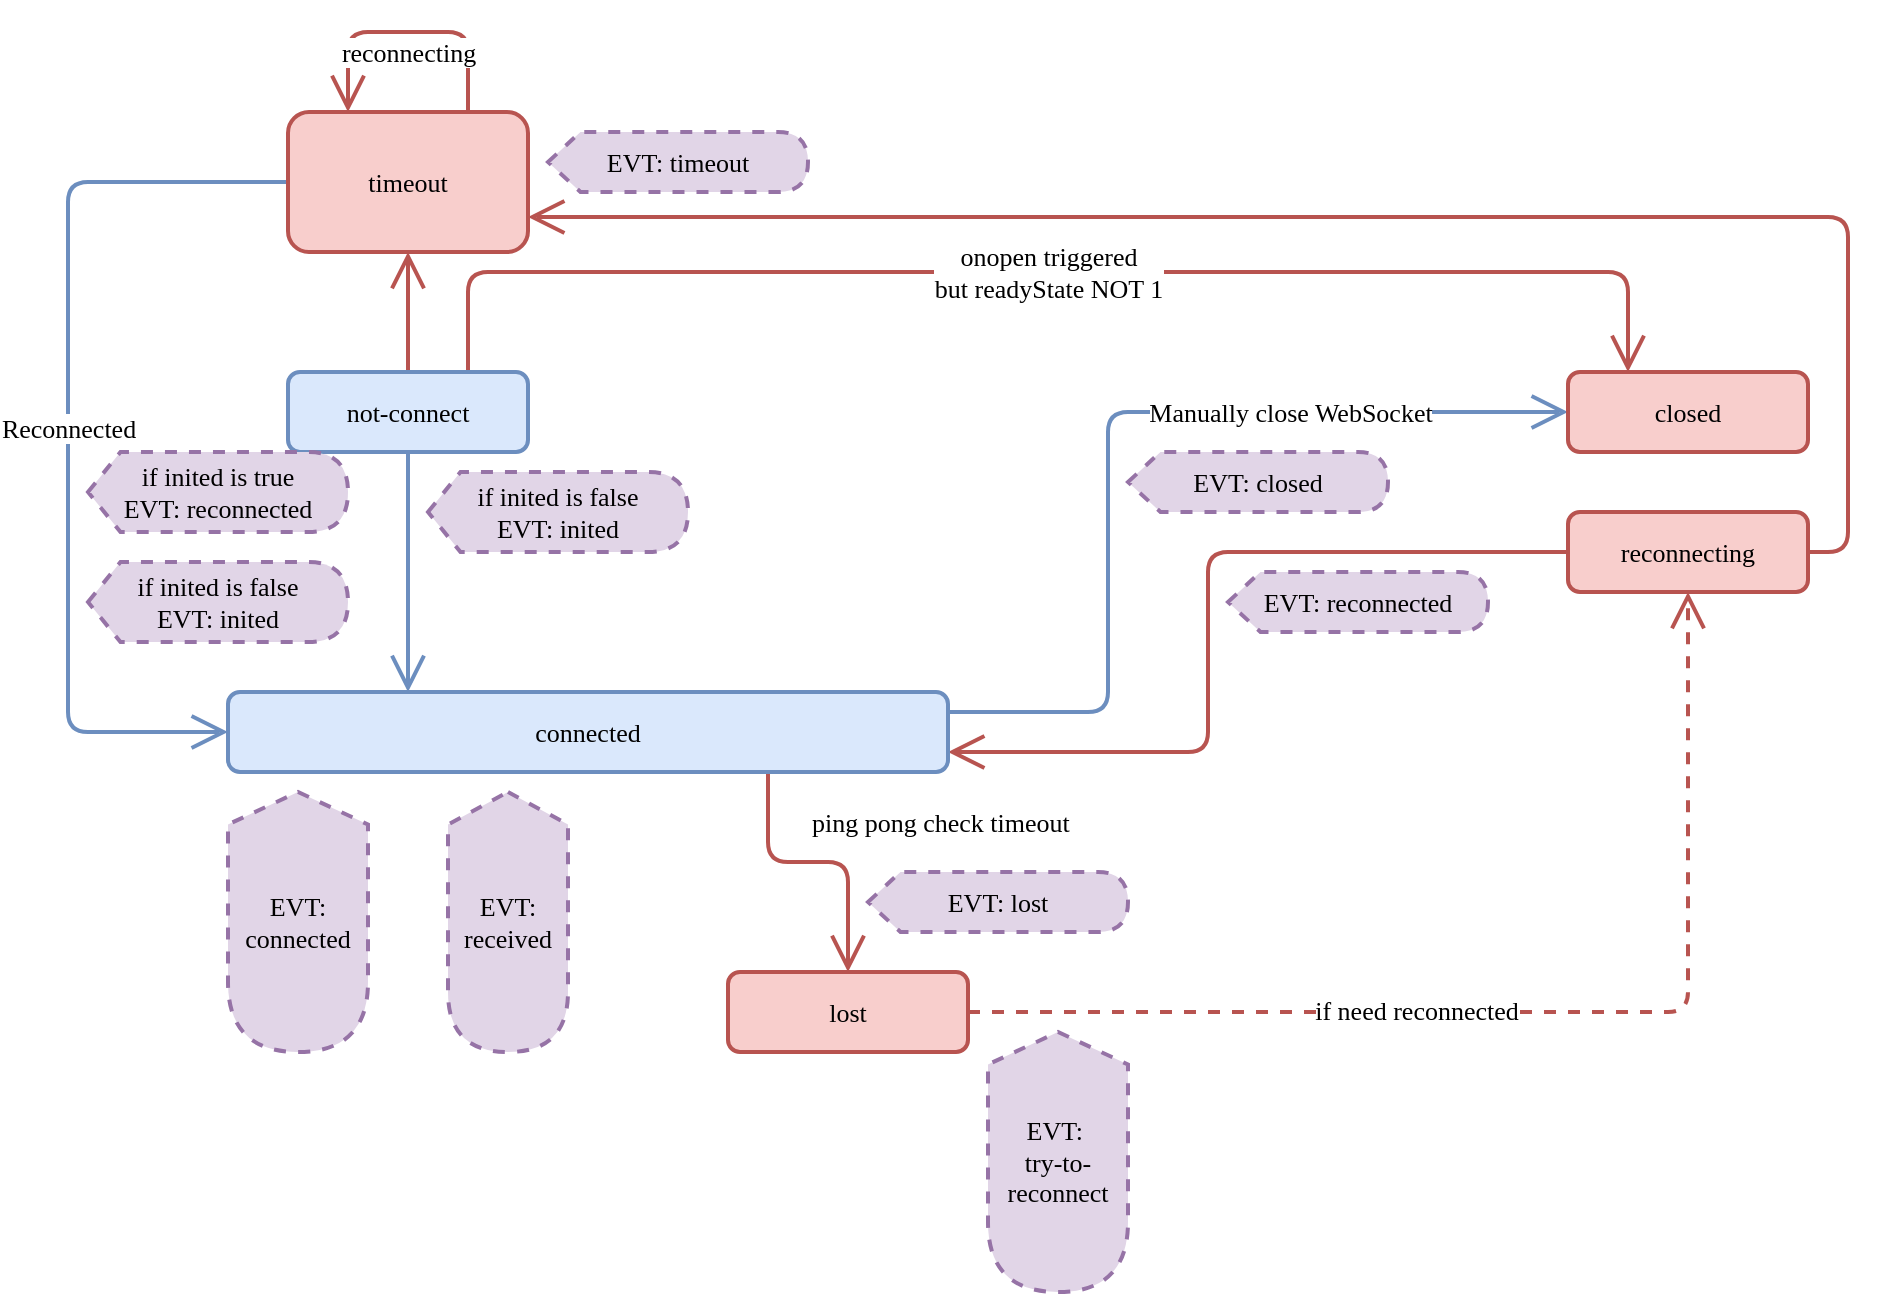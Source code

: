 <mxfile version="15.3.5" type="device"><diagram id="MuRW4U-CteRibw98I19r" name="第 1 页"><mxGraphModel dx="1888" dy="1048" grid="1" gridSize="10" guides="1" tooltips="1" connect="1" arrows="1" fold="1" page="0" pageScale="1" pageWidth="827" pageHeight="1169" math="0" shadow="0"><root><mxCell id="0"/><mxCell id="1" parent="0"/><mxCell id="4VbcvBeEkAuIlGUgy517-4" value="onopen triggered&lt;br style=&quot;font-size: 13px;&quot;&gt;but readyState NOT 1" style="edgeStyle=orthogonalEdgeStyle;orthogonalLoop=1;jettySize=auto;html=1;exitX=0.75;exitY=0;exitDx=0;exitDy=0;entryX=0.25;entryY=0;entryDx=0;entryDy=0;endArrow=open;startSize=14;endSize=14;sourcePerimeterSpacing=8;targetPerimeterSpacing=8;elbow=vertical;fillColor=#f8cecc;strokeColor=#b85450;strokeWidth=2;fontFamily=Tahoma;fontSize=13;" edge="1" parent="1" source="4VbcvBeEkAuIlGUgy517-2" target="4VbcvBeEkAuIlGUgy517-17"><mxGeometry relative="1" as="geometry"><Array as="points"><mxPoint x="130" y="110"/><mxPoint x="710" y="110"/></Array></mxGeometry></mxCell><mxCell id="4VbcvBeEkAuIlGUgy517-12" style="orthogonalLoop=1;jettySize=auto;html=1;exitX=0.5;exitY=1;exitDx=0;exitDy=0;entryX=0.25;entryY=0;entryDx=0;entryDy=0;endArrow=open;startSize=14;endSize=14;sourcePerimeterSpacing=8;targetPerimeterSpacing=8;strokeWidth=2;fillColor=#dae8fc;strokeColor=#6c8ebf;fontFamily=Tahoma;fontSize=13;" edge="1" parent="1" source="4VbcvBeEkAuIlGUgy517-2" target="4VbcvBeEkAuIlGUgy517-5"><mxGeometry relative="1" as="geometry"/></mxCell><mxCell id="4VbcvBeEkAuIlGUgy517-19" style="edgeStyle=orthogonalEdgeStyle;orthogonalLoop=1;jettySize=auto;html=1;exitX=0.5;exitY=0;exitDx=0;exitDy=0;entryX=0.5;entryY=1;entryDx=0;entryDy=0;endArrow=open;startSize=14;endSize=14;sourcePerimeterSpacing=8;targetPerimeterSpacing=8;strokeWidth=2;fillColor=#f8cecc;strokeColor=#b85450;fontFamily=Tahoma;fontSize=13;" edge="1" parent="1" source="4VbcvBeEkAuIlGUgy517-2" target="4VbcvBeEkAuIlGUgy517-18"><mxGeometry relative="1" as="geometry"/></mxCell><mxCell id="4VbcvBeEkAuIlGUgy517-2" value="not-connect" style="rounded=1;whiteSpace=wrap;html=1;hachureGap=4;pointerEvents=0;fillColor=#dae8fc;strokeColor=#6c8ebf;strokeWidth=2;fontFamily=Tahoma;fontSize=13;" vertex="1" parent="1"><mxGeometry x="40" y="160" width="120" height="40" as="geometry"/></mxCell><mxCell id="4VbcvBeEkAuIlGUgy517-26" value="" style="edgeStyle=orthogonalEdgeStyle;orthogonalLoop=1;jettySize=auto;html=1;exitX=0;exitY=0.5;exitDx=0;exitDy=0;entryX=1;entryY=0.75;entryDx=0;entryDy=0;endArrow=open;startSize=14;endSize=14;sourcePerimeterSpacing=8;targetPerimeterSpacing=8;fillColor=#f8cecc;strokeColor=#b85450;strokeWidth=2;fontFamily=Tahoma;fontSize=13;" edge="1" parent="1" source="4VbcvBeEkAuIlGUgy517-3" target="4VbcvBeEkAuIlGUgy517-5"><mxGeometry x="-0.719" relative="1" as="geometry"><Array as="points"><mxPoint x="500" y="250"/><mxPoint x="500" y="350"/></Array><mxPoint as="offset"/></mxGeometry></mxCell><mxCell id="4VbcvBeEkAuIlGUgy517-29" style="edgeStyle=orthogonalEdgeStyle;orthogonalLoop=1;jettySize=auto;html=1;exitX=1;exitY=0.5;exitDx=0;exitDy=0;entryX=1;entryY=0.75;entryDx=0;entryDy=0;endArrow=open;startSize=14;endSize=14;sourcePerimeterSpacing=8;targetPerimeterSpacing=8;strokeWidth=2;fillColor=#f8cecc;strokeColor=#b85450;fontFamily=Tahoma;fontSize=13;" edge="1" parent="1" source="4VbcvBeEkAuIlGUgy517-3" target="4VbcvBeEkAuIlGUgy517-18"><mxGeometry relative="1" as="geometry"/></mxCell><mxCell id="4VbcvBeEkAuIlGUgy517-3" value="reconnecting" style="rounded=1;whiteSpace=wrap;html=1;hachureGap=4;pointerEvents=0;fillColor=#f8cecc;strokeColor=#b85450;strokeWidth=2;fontFamily=Tahoma;fontSize=13;" vertex="1" parent="1"><mxGeometry x="680" y="230" width="120" height="40" as="geometry"/></mxCell><mxCell id="4VbcvBeEkAuIlGUgy517-21" style="edgeStyle=orthogonalEdgeStyle;orthogonalLoop=1;jettySize=auto;html=1;exitX=1;exitY=0.25;exitDx=0;exitDy=0;entryX=0;entryY=0.5;entryDx=0;entryDy=0;endArrow=open;startSize=14;endSize=14;sourcePerimeterSpacing=8;targetPerimeterSpacing=8;strokeWidth=2;fillColor=#dae8fc;strokeColor=#6c8ebf;fontFamily=Tahoma;fontSize=13;" edge="1" parent="1" source="4VbcvBeEkAuIlGUgy517-5" target="4VbcvBeEkAuIlGUgy517-17"><mxGeometry relative="1" as="geometry"><Array as="points"><mxPoint x="450" y="330"/><mxPoint x="450" y="180"/></Array></mxGeometry></mxCell><mxCell id="4VbcvBeEkAuIlGUgy517-22" value="Manually close WebSocket" style="edgeLabel;html=1;align=center;verticalAlign=middle;resizable=0;points=[];fontFamily=Tahoma;fontSize=13;" vertex="1" connectable="0" parent="4VbcvBeEkAuIlGUgy517-21"><mxGeometry x="0.041" relative="1" as="geometry"><mxPoint x="81" as="offset"/></mxGeometry></mxCell><mxCell id="4VbcvBeEkAuIlGUgy517-24" style="edgeStyle=orthogonalEdgeStyle;orthogonalLoop=1;jettySize=auto;html=1;exitX=0.75;exitY=1;exitDx=0;exitDy=0;endArrow=open;startSize=14;endSize=14;sourcePerimeterSpacing=8;targetPerimeterSpacing=8;fillColor=#f8cecc;strokeColor=#b85450;strokeWidth=2;entryX=0.5;entryY=0;entryDx=0;entryDy=0;fontFamily=Tahoma;fontSize=13;" edge="1" parent="1" source="4VbcvBeEkAuIlGUgy517-5" target="4VbcvBeEkAuIlGUgy517-33"><mxGeometry relative="1" as="geometry"><mxPoint x="130" y="420" as="targetPoint"/></mxGeometry></mxCell><mxCell id="4VbcvBeEkAuIlGUgy517-25" value="ping pong check timeout" style="edgeLabel;html=1;align=left;verticalAlign=middle;resizable=0;points=[];fontFamily=Tahoma;fontSize=13;" vertex="1" connectable="0" parent="4VbcvBeEkAuIlGUgy517-24"><mxGeometry x="0.039" y="1" relative="1" as="geometry"><mxPoint x="-8" y="-19" as="offset"/></mxGeometry></mxCell><mxCell id="4VbcvBeEkAuIlGUgy517-5" value="connected" style="rounded=1;whiteSpace=wrap;html=1;hachureGap=4;pointerEvents=0;fillColor=#dae8fc;strokeColor=#6c8ebf;strokeWidth=2;fontFamily=Tahoma;fontSize=13;" vertex="1" parent="1"><mxGeometry x="10" y="320" width="360" height="40" as="geometry"/></mxCell><mxCell id="4VbcvBeEkAuIlGUgy517-13" value="if inited is false&lt;br style=&quot;font-size: 13px;&quot;&gt;EVT: inited" style="shape=display;whiteSpace=wrap;html=1;hachureGap=4;pointerEvents=0;size=0.125;strokeWidth=2;fillColor=#e1d5e7;strokeColor=#9673a6;dashed=1;fontFamily=Tahoma;fontSize=13;" vertex="1" parent="1"><mxGeometry x="110" y="210" width="130" height="40" as="geometry"/></mxCell><mxCell id="4VbcvBeEkAuIlGUgy517-17" value="closed" style="rounded=1;whiteSpace=wrap;html=1;hachureGap=4;pointerEvents=0;fillColor=#f8cecc;strokeColor=#b85450;strokeWidth=2;fontFamily=Tahoma;fontSize=13;" vertex="1" parent="1"><mxGeometry x="680" y="160" width="120" height="40" as="geometry"/></mxCell><mxCell id="4VbcvBeEkAuIlGUgy517-20" value="Reconnected" style="edgeStyle=orthogonalEdgeStyle;orthogonalLoop=1;jettySize=auto;html=1;exitX=0;exitY=0.5;exitDx=0;exitDy=0;entryX=0;entryY=0.5;entryDx=0;entryDy=0;endArrow=open;startSize=14;endSize=14;sourcePerimeterSpacing=8;targetPerimeterSpacing=8;strokeWidth=2;fillColor=#dae8fc;strokeColor=#6c8ebf;fontFamily=Tahoma;fontSize=13;" edge="1" parent="1" source="4VbcvBeEkAuIlGUgy517-18" target="4VbcvBeEkAuIlGUgy517-5"><mxGeometry relative="1" as="geometry"><Array as="points"><mxPoint x="-70" y="65"/><mxPoint x="-70" y="340"/></Array></mxGeometry></mxCell><mxCell id="4VbcvBeEkAuIlGUgy517-31" style="edgeStyle=orthogonalEdgeStyle;orthogonalLoop=1;jettySize=auto;html=1;exitX=0.5;exitY=0;exitDx=0;exitDy=0;endArrow=open;startSize=14;endSize=14;sourcePerimeterSpacing=8;targetPerimeterSpacing=8;strokeWidth=2;entryX=0.5;entryY=0;entryDx=0;entryDy=0;fontFamily=Tahoma;fontSize=13;" edge="1" parent="1" source="4VbcvBeEkAuIlGUgy517-18" target="4VbcvBeEkAuIlGUgy517-18"><mxGeometry relative="1" as="geometry"><mxPoint x="120" y="-30" as="targetPoint"/></mxGeometry></mxCell><mxCell id="4VbcvBeEkAuIlGUgy517-18" value="timeout" style="rounded=1;whiteSpace=wrap;html=1;hachureGap=4;pointerEvents=0;fillColor=#f8cecc;strokeColor=#b85450;strokeWidth=2;fontFamily=Tahoma;fontSize=13;" vertex="1" parent="1"><mxGeometry x="40" y="30" width="120" height="70" as="geometry"/></mxCell><mxCell id="4VbcvBeEkAuIlGUgy517-27" value="EVT: reconnected" style="shape=display;whiteSpace=wrap;html=1;hachureGap=4;pointerEvents=0;size=0.125;fillColor=#e1d5e7;strokeColor=#9673a6;dashed=1;strokeWidth=2;fontFamily=Tahoma;fontSize=13;" vertex="1" parent="1"><mxGeometry x="510" y="260" width="130" height="30" as="geometry"/></mxCell><mxCell id="4VbcvBeEkAuIlGUgy517-32" value="reconnecting" style="orthogonalLoop=1;jettySize=auto;html=1;exitX=0.75;exitY=0;exitDx=0;exitDy=0;entryX=0.25;entryY=0;entryDx=0;entryDy=0;endArrow=open;startSize=14;endSize=14;sourcePerimeterSpacing=8;targetPerimeterSpacing=8;strokeWidth=2;edgeStyle=elbowEdgeStyle;fillColor=#f8cecc;strokeColor=#b85450;fontFamily=Tahoma;fontSize=13;" edge="1" parent="1" source="4VbcvBeEkAuIlGUgy517-18" target="4VbcvBeEkAuIlGUgy517-18"><mxGeometry y="10" relative="1" as="geometry"><Array as="points"><mxPoint x="100" y="-10"/></Array><mxPoint as="offset"/></mxGeometry></mxCell><mxCell id="4VbcvBeEkAuIlGUgy517-34" style="edgeStyle=orthogonalEdgeStyle;orthogonalLoop=1;jettySize=auto;html=1;exitX=1;exitY=0.5;exitDx=0;exitDy=0;entryX=0.5;entryY=1;entryDx=0;entryDy=0;endArrow=open;startSize=14;endSize=14;sourcePerimeterSpacing=8;targetPerimeterSpacing=8;strokeWidth=2;fillColor=#f8cecc;strokeColor=#b85450;dashed=1;fontFamily=Tahoma;fontSize=13;" edge="1" parent="1" source="4VbcvBeEkAuIlGUgy517-33" target="4VbcvBeEkAuIlGUgy517-3"><mxGeometry relative="1" as="geometry"/></mxCell><mxCell id="4VbcvBeEkAuIlGUgy517-40" value="if need reconnected" style="edgeLabel;html=1;align=center;verticalAlign=middle;resizable=0;points=[];fontFamily=Tahoma;fontSize=13;" vertex="1" connectable="0" parent="4VbcvBeEkAuIlGUgy517-34"><mxGeometry x="-0.216" y="1" relative="1" as="geometry"><mxPoint as="offset"/></mxGeometry></mxCell><mxCell id="4VbcvBeEkAuIlGUgy517-33" value="lost" style="rounded=1;whiteSpace=wrap;html=1;hachureGap=4;pointerEvents=0;fillColor=#f8cecc;strokeColor=#b85450;strokeWidth=2;fontFamily=Tahoma;fontSize=13;" vertex="1" parent="1"><mxGeometry x="260" y="460" width="120" height="40" as="geometry"/></mxCell><mxCell id="4VbcvBeEkAuIlGUgy517-35" value="if inited is true&lt;br&gt;EVT: reconnected" style="shape=display;whiteSpace=wrap;html=1;hachureGap=4;pointerEvents=0;size=0.125;fillColor=#e1d5e7;strokeColor=#9673a6;dashed=1;strokeWidth=2;fontFamily=Tahoma;fontSize=13;" vertex="1" parent="1"><mxGeometry x="-60" y="200" width="130" height="40" as="geometry"/></mxCell><mxCell id="4VbcvBeEkAuIlGUgy517-36" value="EVT: connected" style="shape=display;whiteSpace=wrap;html=1;hachureGap=4;pointerEvents=0;size=0.125;fillColor=#e1d5e7;strokeColor=#9673a6;dashed=1;strokeWidth=2;direction=south;fontFamily=Tahoma;fontSize=13;" vertex="1" parent="1"><mxGeometry x="10" y="370" width="70" height="130" as="geometry"/></mxCell><mxCell id="4VbcvBeEkAuIlGUgy517-37" value="EVT: received" style="shape=display;whiteSpace=wrap;html=1;hachureGap=4;pointerEvents=0;size=0.125;fillColor=#e1d5e7;strokeColor=#9673a6;dashed=1;strokeWidth=2;direction=south;fontFamily=Tahoma;fontSize=13;" vertex="1" parent="1"><mxGeometry x="120" y="370" width="60" height="130" as="geometry"/></mxCell><mxCell id="4VbcvBeEkAuIlGUgy517-38" value="EVT: lost" style="shape=display;whiteSpace=wrap;html=1;hachureGap=4;pointerEvents=0;size=0.125;fillColor=#e1d5e7;strokeColor=#9673a6;dashed=1;strokeWidth=2;direction=east;fontFamily=Tahoma;fontSize=13;" vertex="1" parent="1"><mxGeometry x="330" y="410" width="130" height="30" as="geometry"/></mxCell><mxCell id="4VbcvBeEkAuIlGUgy517-45" value="EVT:&amp;nbsp;&lt;br style=&quot;font-size: 13px;&quot;&gt;try-to-reconnect" style="shape=display;whiteSpace=wrap;html=1;hachureGap=4;pointerEvents=0;size=0.125;fillColor=#e1d5e7;strokeColor=#9673a6;dashed=1;strokeWidth=2;direction=south;fontFamily=Tahoma;fontSize=13;" vertex="1" parent="1"><mxGeometry x="390" y="490" width="70" height="130" as="geometry"/></mxCell><mxCell id="4VbcvBeEkAuIlGUgy517-46" value="EVT: timeout" style="shape=display;whiteSpace=wrap;html=1;hachureGap=4;pointerEvents=0;size=0.125;fillColor=#e1d5e7;strokeColor=#9673a6;dashed=1;strokeWidth=2;direction=east;fontFamily=Tahoma;fontSize=13;" vertex="1" parent="1"><mxGeometry x="170" y="40" width="130" height="30" as="geometry"/></mxCell><mxCell id="4VbcvBeEkAuIlGUgy517-47" value="EVT: closed" style="shape=display;whiteSpace=wrap;html=1;hachureGap=4;pointerEvents=0;size=0.125;fillColor=#e1d5e7;strokeColor=#9673a6;dashed=1;strokeWidth=2;fontFamily=Tahoma;fontSize=13;" vertex="1" parent="1"><mxGeometry x="460" y="200" width="130" height="30" as="geometry"/></mxCell><mxCell id="4VbcvBeEkAuIlGUgy517-49" value="if inited is false&lt;br style=&quot;font-size: 13px;&quot;&gt;EVT: inited" style="shape=display;whiteSpace=wrap;html=1;hachureGap=4;pointerEvents=0;size=0.125;strokeWidth=2;fillColor=#e1d5e7;strokeColor=#9673a6;dashed=1;fontFamily=Tahoma;fontSize=13;" vertex="1" parent="1"><mxGeometry x="-60" y="255" width="130" height="40" as="geometry"/></mxCell></root></mxGraphModel></diagram></mxfile>
